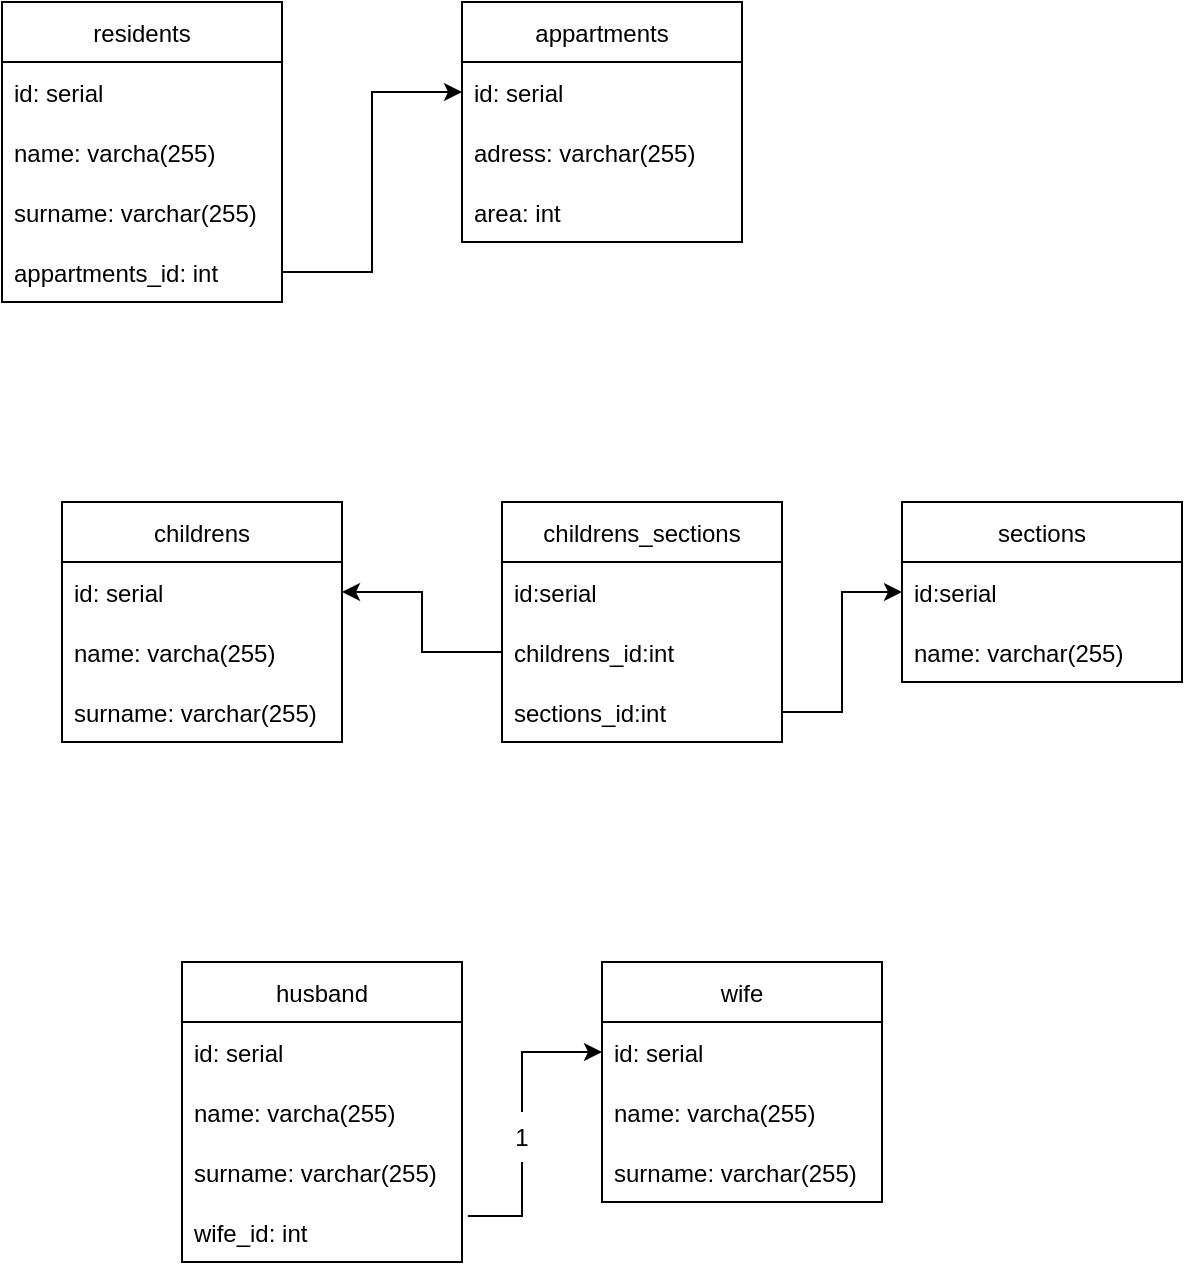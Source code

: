 <mxfile version="15.9.4" type="github">
  <diagram id="WWzpUGsCEAWE1CasI_xe" name="Page-1">
    <mxGraphModel dx="1109" dy="616" grid="1" gridSize="10" guides="1" tooltips="1" connect="1" arrows="1" fold="1" page="1" pageScale="1" pageWidth="827" pageHeight="1169" math="0" shadow="0">
      <root>
        <mxCell id="0" />
        <mxCell id="1" parent="0" />
        <mxCell id="4K1nbUxMba2Myyw-jxRT-1" value="residents" style="swimlane;fontStyle=0;childLayout=stackLayout;horizontal=1;startSize=30;horizontalStack=0;resizeParent=1;resizeParentMax=0;resizeLast=0;collapsible=1;marginBottom=0;" vertex="1" parent="1">
          <mxGeometry x="80" y="30" width="140" height="150" as="geometry" />
        </mxCell>
        <mxCell id="4K1nbUxMba2Myyw-jxRT-2" value="id: serial" style="text;strokeColor=none;fillColor=none;align=left;verticalAlign=middle;spacingLeft=4;spacingRight=4;overflow=hidden;points=[[0,0.5],[1,0.5]];portConstraint=eastwest;rotatable=0;" vertex="1" parent="4K1nbUxMba2Myyw-jxRT-1">
          <mxGeometry y="30" width="140" height="30" as="geometry" />
        </mxCell>
        <mxCell id="4K1nbUxMba2Myyw-jxRT-9" value="name: varcha(255)" style="text;strokeColor=none;fillColor=none;align=left;verticalAlign=middle;spacingLeft=4;spacingRight=4;overflow=hidden;points=[[0,0.5],[1,0.5]];portConstraint=eastwest;rotatable=0;" vertex="1" parent="4K1nbUxMba2Myyw-jxRT-1">
          <mxGeometry y="60" width="140" height="30" as="geometry" />
        </mxCell>
        <mxCell id="4K1nbUxMba2Myyw-jxRT-3" value="surname: varchar(255)" style="text;strokeColor=none;fillColor=none;align=left;verticalAlign=middle;spacingLeft=4;spacingRight=4;overflow=hidden;points=[[0,0.5],[1,0.5]];portConstraint=eastwest;rotatable=0;" vertex="1" parent="4K1nbUxMba2Myyw-jxRT-1">
          <mxGeometry y="90" width="140" height="30" as="geometry" />
        </mxCell>
        <mxCell id="4K1nbUxMba2Myyw-jxRT-10" value="appartments_id: int" style="text;strokeColor=none;fillColor=none;align=left;verticalAlign=middle;spacingLeft=4;spacingRight=4;overflow=hidden;points=[[0,0.5],[1,0.5]];portConstraint=eastwest;rotatable=0;" vertex="1" parent="4K1nbUxMba2Myyw-jxRT-1">
          <mxGeometry y="120" width="140" height="30" as="geometry" />
        </mxCell>
        <mxCell id="4K1nbUxMba2Myyw-jxRT-5" value="appartments" style="swimlane;fontStyle=0;childLayout=stackLayout;horizontal=1;startSize=30;horizontalStack=0;resizeParent=1;resizeParentMax=0;resizeLast=0;collapsible=1;marginBottom=0;" vertex="1" parent="1">
          <mxGeometry x="310" y="30" width="140" height="120" as="geometry" />
        </mxCell>
        <mxCell id="4K1nbUxMba2Myyw-jxRT-6" value="id: serial" style="text;strokeColor=none;fillColor=none;align=left;verticalAlign=middle;spacingLeft=4;spacingRight=4;overflow=hidden;points=[[0,0.5],[1,0.5]];portConstraint=eastwest;rotatable=0;" vertex="1" parent="4K1nbUxMba2Myyw-jxRT-5">
          <mxGeometry y="30" width="140" height="30" as="geometry" />
        </mxCell>
        <mxCell id="4K1nbUxMba2Myyw-jxRT-7" value="adress: varchar(255)" style="text;strokeColor=none;fillColor=none;align=left;verticalAlign=middle;spacingLeft=4;spacingRight=4;overflow=hidden;points=[[0,0.5],[1,0.5]];portConstraint=eastwest;rotatable=0;" vertex="1" parent="4K1nbUxMba2Myyw-jxRT-5">
          <mxGeometry y="60" width="140" height="30" as="geometry" />
        </mxCell>
        <mxCell id="4K1nbUxMba2Myyw-jxRT-8" value="area: int" style="text;strokeColor=none;fillColor=none;align=left;verticalAlign=middle;spacingLeft=4;spacingRight=4;overflow=hidden;points=[[0,0.5],[1,0.5]];portConstraint=eastwest;rotatable=0;" vertex="1" parent="4K1nbUxMba2Myyw-jxRT-5">
          <mxGeometry y="90" width="140" height="30" as="geometry" />
        </mxCell>
        <mxCell id="4K1nbUxMba2Myyw-jxRT-12" value="" style="edgeStyle=elbowEdgeStyle;elbow=horizontal;endArrow=classic;html=1;rounded=0;entryX=0;entryY=0.5;entryDx=0;entryDy=0;exitX=1;exitY=0.5;exitDx=0;exitDy=0;" edge="1" parent="1" source="4K1nbUxMba2Myyw-jxRT-10" target="4K1nbUxMba2Myyw-jxRT-6">
          <mxGeometry width="50" height="50" relative="1" as="geometry">
            <mxPoint x="240" y="130" as="sourcePoint" />
            <mxPoint x="290" y="80" as="targetPoint" />
          </mxGeometry>
        </mxCell>
        <mxCell id="4K1nbUxMba2Myyw-jxRT-13" value="childrens_sections" style="swimlane;fontStyle=0;childLayout=stackLayout;horizontal=1;startSize=30;horizontalStack=0;resizeParent=1;resizeParentMax=0;resizeLast=0;collapsible=1;marginBottom=0;" vertex="1" parent="1">
          <mxGeometry x="330" y="280" width="140" height="120" as="geometry" />
        </mxCell>
        <mxCell id="4K1nbUxMba2Myyw-jxRT-14" value="id:serial" style="text;strokeColor=none;fillColor=none;align=left;verticalAlign=middle;spacingLeft=4;spacingRight=4;overflow=hidden;points=[[0,0.5],[1,0.5]];portConstraint=eastwest;rotatable=0;" vertex="1" parent="4K1nbUxMba2Myyw-jxRT-13">
          <mxGeometry y="30" width="140" height="30" as="geometry" />
        </mxCell>
        <mxCell id="4K1nbUxMba2Myyw-jxRT-15" value="childrens_id:int" style="text;strokeColor=none;fillColor=none;align=left;verticalAlign=middle;spacingLeft=4;spacingRight=4;overflow=hidden;points=[[0,0.5],[1,0.5]];portConstraint=eastwest;rotatable=0;" vertex="1" parent="4K1nbUxMba2Myyw-jxRT-13">
          <mxGeometry y="60" width="140" height="30" as="geometry" />
        </mxCell>
        <mxCell id="4K1nbUxMba2Myyw-jxRT-16" value="sections_id:int" style="text;strokeColor=none;fillColor=none;align=left;verticalAlign=middle;spacingLeft=4;spacingRight=4;overflow=hidden;points=[[0,0.5],[1,0.5]];portConstraint=eastwest;rotatable=0;" vertex="1" parent="4K1nbUxMba2Myyw-jxRT-13">
          <mxGeometry y="90" width="140" height="30" as="geometry" />
        </mxCell>
        <mxCell id="4K1nbUxMba2Myyw-jxRT-17" value="sections" style="swimlane;fontStyle=0;childLayout=stackLayout;horizontal=1;startSize=30;horizontalStack=0;resizeParent=1;resizeParentMax=0;resizeLast=0;collapsible=1;marginBottom=0;" vertex="1" parent="1">
          <mxGeometry x="530" y="280" width="140" height="90" as="geometry" />
        </mxCell>
        <mxCell id="4K1nbUxMba2Myyw-jxRT-18" value="id:serial" style="text;strokeColor=none;fillColor=none;align=left;verticalAlign=middle;spacingLeft=4;spacingRight=4;overflow=hidden;points=[[0,0.5],[1,0.5]];portConstraint=eastwest;rotatable=0;" vertex="1" parent="4K1nbUxMba2Myyw-jxRT-17">
          <mxGeometry y="30" width="140" height="30" as="geometry" />
        </mxCell>
        <mxCell id="4K1nbUxMba2Myyw-jxRT-19" value="name: varchar(255)" style="text;strokeColor=none;fillColor=none;align=left;verticalAlign=middle;spacingLeft=4;spacingRight=4;overflow=hidden;points=[[0,0.5],[1,0.5]];portConstraint=eastwest;rotatable=0;" vertex="1" parent="4K1nbUxMba2Myyw-jxRT-17">
          <mxGeometry y="60" width="140" height="30" as="geometry" />
        </mxCell>
        <mxCell id="4K1nbUxMba2Myyw-jxRT-25" value="childrens" style="swimlane;fontStyle=0;childLayout=stackLayout;horizontal=1;startSize=30;horizontalStack=0;resizeParent=1;resizeParentMax=0;resizeLast=0;collapsible=1;marginBottom=0;" vertex="1" parent="1">
          <mxGeometry x="110" y="280" width="140" height="120" as="geometry" />
        </mxCell>
        <mxCell id="4K1nbUxMba2Myyw-jxRT-26" value="id: serial" style="text;strokeColor=none;fillColor=none;align=left;verticalAlign=middle;spacingLeft=4;spacingRight=4;overflow=hidden;points=[[0,0.5],[1,0.5]];portConstraint=eastwest;rotatable=0;" vertex="1" parent="4K1nbUxMba2Myyw-jxRT-25">
          <mxGeometry y="30" width="140" height="30" as="geometry" />
        </mxCell>
        <mxCell id="4K1nbUxMba2Myyw-jxRT-27" value="name: varcha(255)" style="text;strokeColor=none;fillColor=none;align=left;verticalAlign=middle;spacingLeft=4;spacingRight=4;overflow=hidden;points=[[0,0.5],[1,0.5]];portConstraint=eastwest;rotatable=0;" vertex="1" parent="4K1nbUxMba2Myyw-jxRT-25">
          <mxGeometry y="60" width="140" height="30" as="geometry" />
        </mxCell>
        <mxCell id="4K1nbUxMba2Myyw-jxRT-28" value="surname: varchar(255)" style="text;strokeColor=none;fillColor=none;align=left;verticalAlign=middle;spacingLeft=4;spacingRight=4;overflow=hidden;points=[[0,0.5],[1,0.5]];portConstraint=eastwest;rotatable=0;" vertex="1" parent="4K1nbUxMba2Myyw-jxRT-25">
          <mxGeometry y="90" width="140" height="30" as="geometry" />
        </mxCell>
        <mxCell id="4K1nbUxMba2Myyw-jxRT-30" value="" style="edgeStyle=elbowEdgeStyle;elbow=horizontal;endArrow=classic;html=1;rounded=0;entryX=0;entryY=0.5;entryDx=0;entryDy=0;exitX=1;exitY=0.5;exitDx=0;exitDy=0;" edge="1" parent="1" source="4K1nbUxMba2Myyw-jxRT-16" target="4K1nbUxMba2Myyw-jxRT-18">
          <mxGeometry width="50" height="50" relative="1" as="geometry">
            <mxPoint x="470" y="390" as="sourcePoint" />
            <mxPoint x="520" y="340" as="targetPoint" />
          </mxGeometry>
        </mxCell>
        <mxCell id="4K1nbUxMba2Myyw-jxRT-31" value="" style="edgeStyle=elbowEdgeStyle;elbow=horizontal;endArrow=classic;html=1;rounded=0;entryX=1;entryY=0.5;entryDx=0;entryDy=0;exitX=0;exitY=0.5;exitDx=0;exitDy=0;" edge="1" parent="1" source="4K1nbUxMba2Myyw-jxRT-15" target="4K1nbUxMba2Myyw-jxRT-26">
          <mxGeometry width="50" height="50" relative="1" as="geometry">
            <mxPoint x="260" y="390" as="sourcePoint" />
            <mxPoint x="310" y="340" as="targetPoint" />
          </mxGeometry>
        </mxCell>
        <mxCell id="4K1nbUxMba2Myyw-jxRT-32" value="wife" style="swimlane;fontStyle=0;childLayout=stackLayout;horizontal=1;startSize=30;horizontalStack=0;resizeParent=1;resizeParentMax=0;resizeLast=0;collapsible=1;marginBottom=0;" vertex="1" parent="1">
          <mxGeometry x="380" y="510" width="140" height="120" as="geometry" />
        </mxCell>
        <mxCell id="4K1nbUxMba2Myyw-jxRT-33" value="id: serial" style="text;strokeColor=none;fillColor=none;align=left;verticalAlign=middle;spacingLeft=4;spacingRight=4;overflow=hidden;points=[[0,0.5],[1,0.5]];portConstraint=eastwest;rotatable=0;" vertex="1" parent="4K1nbUxMba2Myyw-jxRT-32">
          <mxGeometry y="30" width="140" height="30" as="geometry" />
        </mxCell>
        <mxCell id="4K1nbUxMba2Myyw-jxRT-34" value="name: varcha(255)" style="text;strokeColor=none;fillColor=none;align=left;verticalAlign=middle;spacingLeft=4;spacingRight=4;overflow=hidden;points=[[0,0.5],[1,0.5]];portConstraint=eastwest;rotatable=0;" vertex="1" parent="4K1nbUxMba2Myyw-jxRT-32">
          <mxGeometry y="60" width="140" height="30" as="geometry" />
        </mxCell>
        <mxCell id="4K1nbUxMba2Myyw-jxRT-35" value="surname: varchar(255)" style="text;strokeColor=none;fillColor=none;align=left;verticalAlign=middle;spacingLeft=4;spacingRight=4;overflow=hidden;points=[[0,0.5],[1,0.5]];portConstraint=eastwest;rotatable=0;" vertex="1" parent="4K1nbUxMba2Myyw-jxRT-32">
          <mxGeometry y="90" width="140" height="30" as="geometry" />
        </mxCell>
        <mxCell id="4K1nbUxMba2Myyw-jxRT-37" value="husband" style="swimlane;fontStyle=0;childLayout=stackLayout;horizontal=1;startSize=30;horizontalStack=0;resizeParent=1;resizeParentMax=0;resizeLast=0;collapsible=1;marginBottom=0;" vertex="1" parent="1">
          <mxGeometry x="170" y="510" width="140" height="150" as="geometry" />
        </mxCell>
        <mxCell id="4K1nbUxMba2Myyw-jxRT-38" value="id: serial" style="text;strokeColor=none;fillColor=none;align=left;verticalAlign=middle;spacingLeft=4;spacingRight=4;overflow=hidden;points=[[0,0.5],[1,0.5]];portConstraint=eastwest;rotatable=0;" vertex="1" parent="4K1nbUxMba2Myyw-jxRT-37">
          <mxGeometry y="30" width="140" height="30" as="geometry" />
        </mxCell>
        <mxCell id="4K1nbUxMba2Myyw-jxRT-39" value="name: varcha(255)" style="text;strokeColor=none;fillColor=none;align=left;verticalAlign=middle;spacingLeft=4;spacingRight=4;overflow=hidden;points=[[0,0.5],[1,0.5]];portConstraint=eastwest;rotatable=0;" vertex="1" parent="4K1nbUxMba2Myyw-jxRT-37">
          <mxGeometry y="60" width="140" height="30" as="geometry" />
        </mxCell>
        <mxCell id="4K1nbUxMba2Myyw-jxRT-40" value="surname: varchar(255)" style="text;strokeColor=none;fillColor=none;align=left;verticalAlign=middle;spacingLeft=4;spacingRight=4;overflow=hidden;points=[[0,0.5],[1,0.5]];portConstraint=eastwest;rotatable=0;" vertex="1" parent="4K1nbUxMba2Myyw-jxRT-37">
          <mxGeometry y="90" width="140" height="30" as="geometry" />
        </mxCell>
        <mxCell id="4K1nbUxMba2Myyw-jxRT-41" value="wife_id: int" style="text;strokeColor=none;fillColor=none;align=left;verticalAlign=middle;spacingLeft=4;spacingRight=4;overflow=hidden;points=[[0,0.5],[1,0.5]];portConstraint=eastwest;rotatable=0;" vertex="1" parent="4K1nbUxMba2Myyw-jxRT-37">
          <mxGeometry y="120" width="140" height="30" as="geometry" />
        </mxCell>
        <mxCell id="4K1nbUxMba2Myyw-jxRT-42" value="" style="edgeStyle=elbowEdgeStyle;elbow=horizontal;endArrow=classic;html=1;rounded=0;entryX=0;entryY=0.5;entryDx=0;entryDy=0;startArrow=none;exitX=0.5;exitY=0;exitDx=0;exitDy=0;" edge="1" parent="1" source="4K1nbUxMba2Myyw-jxRT-45" target="4K1nbUxMba2Myyw-jxRT-33">
          <mxGeometry width="50" height="50" relative="1" as="geometry">
            <mxPoint x="330" y="570" as="sourcePoint" />
            <mxPoint x="370" y="585" as="targetPoint" />
            <Array as="points">
              <mxPoint x="340" y="555" />
            </Array>
          </mxGeometry>
        </mxCell>
        <mxCell id="4K1nbUxMba2Myyw-jxRT-45" value="1" style="text;html=1;strokeColor=none;fillColor=none;align=center;verticalAlign=middle;whiteSpace=wrap;rounded=0;" vertex="1" parent="1">
          <mxGeometry x="320" y="585" width="40" height="25" as="geometry" />
        </mxCell>
        <mxCell id="4K1nbUxMba2Myyw-jxRT-47" value="" style="edgeStyle=segmentEdgeStyle;endArrow=none;html=1;rounded=0;exitX=1.021;exitY=0.233;exitDx=0;exitDy=0;exitPerimeter=0;entryX=0.5;entryY=1;entryDx=0;entryDy=0;endFill=0;" edge="1" parent="1" source="4K1nbUxMba2Myyw-jxRT-41" target="4K1nbUxMba2Myyw-jxRT-45">
          <mxGeometry width="50" height="50" relative="1" as="geometry">
            <mxPoint x="315" y="640" as="sourcePoint" />
            <mxPoint x="365" y="590" as="targetPoint" />
            <Array as="points">
              <mxPoint x="340" y="637" />
            </Array>
          </mxGeometry>
        </mxCell>
      </root>
    </mxGraphModel>
  </diagram>
</mxfile>
